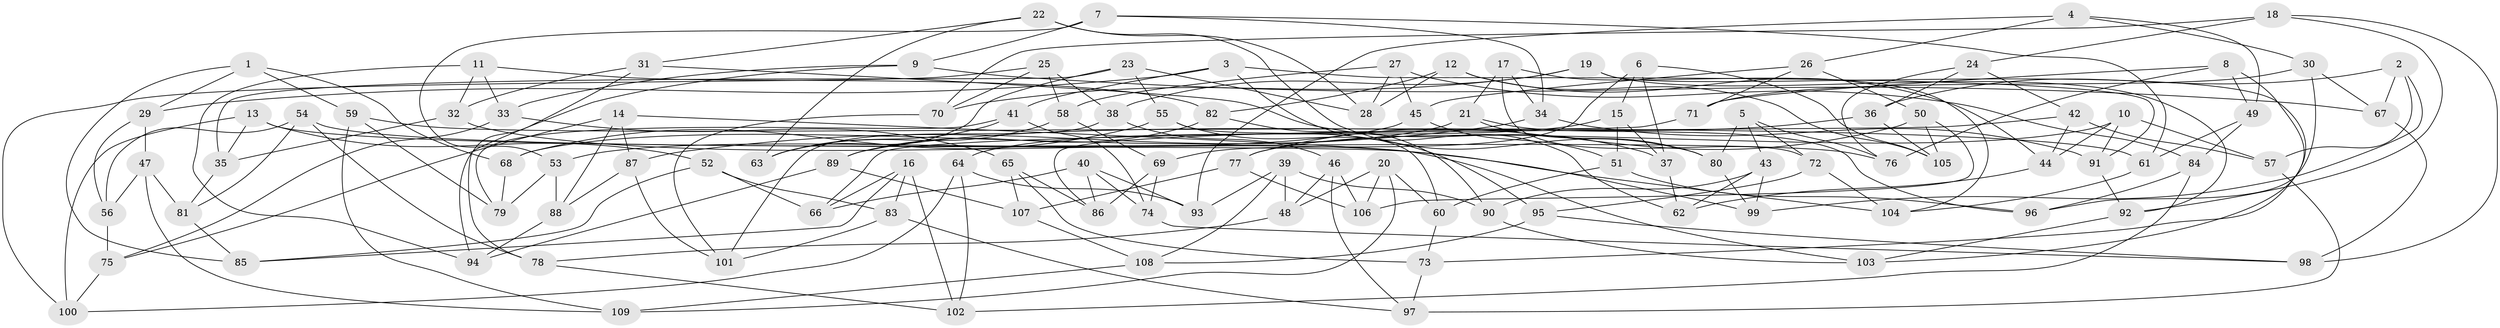 // Generated by graph-tools (version 1.1) at 2025/50/03/09/25 03:50:54]
// undirected, 109 vertices, 218 edges
graph export_dot {
graph [start="1"]
  node [color=gray90,style=filled];
  1;
  2;
  3;
  4;
  5;
  6;
  7;
  8;
  9;
  10;
  11;
  12;
  13;
  14;
  15;
  16;
  17;
  18;
  19;
  20;
  21;
  22;
  23;
  24;
  25;
  26;
  27;
  28;
  29;
  30;
  31;
  32;
  33;
  34;
  35;
  36;
  37;
  38;
  39;
  40;
  41;
  42;
  43;
  44;
  45;
  46;
  47;
  48;
  49;
  50;
  51;
  52;
  53;
  54;
  55;
  56;
  57;
  58;
  59;
  60;
  61;
  62;
  63;
  64;
  65;
  66;
  67;
  68;
  69;
  70;
  71;
  72;
  73;
  74;
  75;
  76;
  77;
  78;
  79;
  80;
  81;
  82;
  83;
  84;
  85;
  86;
  87;
  88;
  89;
  90;
  91;
  92;
  93;
  94;
  95;
  96;
  97;
  98;
  99;
  100;
  101;
  102;
  103;
  104;
  105;
  106;
  107;
  108;
  109;
  1 -- 68;
  1 -- 85;
  1 -- 59;
  1 -- 29;
  2 -- 36;
  2 -- 99;
  2 -- 57;
  2 -- 67;
  3 -- 29;
  3 -- 62;
  3 -- 91;
  3 -- 41;
  4 -- 26;
  4 -- 49;
  4 -- 30;
  4 -- 93;
  5 -- 72;
  5 -- 76;
  5 -- 43;
  5 -- 80;
  6 -- 37;
  6 -- 69;
  6 -- 105;
  6 -- 15;
  7 -- 61;
  7 -- 53;
  7 -- 34;
  7 -- 9;
  8 -- 73;
  8 -- 49;
  8 -- 76;
  8 -- 71;
  9 -- 94;
  9 -- 67;
  9 -- 33;
  10 -- 77;
  10 -- 44;
  10 -- 91;
  10 -- 57;
  11 -- 32;
  11 -- 94;
  11 -- 33;
  11 -- 82;
  12 -- 44;
  12 -- 105;
  12 -- 82;
  12 -- 28;
  13 -- 104;
  13 -- 100;
  13 -- 52;
  13 -- 35;
  14 -- 88;
  14 -- 87;
  14 -- 75;
  14 -- 103;
  15 -- 37;
  15 -- 64;
  15 -- 51;
  16 -- 66;
  16 -- 85;
  16 -- 83;
  16 -- 102;
  17 -- 72;
  17 -- 34;
  17 -- 104;
  17 -- 21;
  18 -- 92;
  18 -- 24;
  18 -- 70;
  18 -- 98;
  19 -- 38;
  19 -- 103;
  19 -- 70;
  19 -- 92;
  20 -- 48;
  20 -- 106;
  20 -- 60;
  20 -- 109;
  21 -- 68;
  21 -- 80;
  21 -- 96;
  22 -- 31;
  22 -- 80;
  22 -- 63;
  22 -- 28;
  23 -- 63;
  23 -- 35;
  23 -- 55;
  23 -- 28;
  24 -- 42;
  24 -- 76;
  24 -- 36;
  25 -- 70;
  25 -- 58;
  25 -- 38;
  25 -- 100;
  26 -- 71;
  26 -- 50;
  26 -- 45;
  27 -- 58;
  27 -- 45;
  27 -- 28;
  27 -- 84;
  29 -- 56;
  29 -- 47;
  30 -- 96;
  30 -- 67;
  30 -- 71;
  31 -- 37;
  31 -- 32;
  31 -- 78;
  32 -- 99;
  32 -- 35;
  33 -- 65;
  33 -- 75;
  34 -- 91;
  34 -- 87;
  35 -- 81;
  36 -- 89;
  36 -- 105;
  37 -- 62;
  38 -- 101;
  38 -- 46;
  39 -- 108;
  39 -- 48;
  39 -- 90;
  39 -- 93;
  40 -- 74;
  40 -- 93;
  40 -- 66;
  40 -- 86;
  41 -- 63;
  41 -- 79;
  41 -- 74;
  42 -- 57;
  42 -- 44;
  42 -- 66;
  43 -- 62;
  43 -- 99;
  43 -- 90;
  44 -- 62;
  45 -- 51;
  45 -- 53;
  46 -- 106;
  46 -- 48;
  46 -- 97;
  47 -- 109;
  47 -- 56;
  47 -- 81;
  48 -- 78;
  49 -- 84;
  49 -- 61;
  50 -- 106;
  50 -- 77;
  50 -- 105;
  51 -- 96;
  51 -- 60;
  52 -- 83;
  52 -- 66;
  52 -- 85;
  53 -- 88;
  53 -- 79;
  54 -- 78;
  54 -- 56;
  54 -- 76;
  54 -- 81;
  55 -- 60;
  55 -- 95;
  55 -- 68;
  56 -- 75;
  57 -- 97;
  58 -- 69;
  58 -- 63;
  59 -- 109;
  59 -- 61;
  59 -- 79;
  60 -- 73;
  61 -- 104;
  64 -- 102;
  64 -- 93;
  64 -- 100;
  65 -- 73;
  65 -- 107;
  65 -- 86;
  67 -- 98;
  68 -- 79;
  69 -- 86;
  69 -- 74;
  70 -- 101;
  71 -- 86;
  72 -- 104;
  72 -- 95;
  73 -- 97;
  74 -- 98;
  75 -- 100;
  77 -- 107;
  77 -- 106;
  78 -- 102;
  80 -- 99;
  81 -- 85;
  82 -- 90;
  82 -- 89;
  83 -- 97;
  83 -- 101;
  84 -- 96;
  84 -- 102;
  87 -- 88;
  87 -- 101;
  88 -- 94;
  89 -- 94;
  89 -- 107;
  90 -- 103;
  91 -- 92;
  92 -- 103;
  95 -- 108;
  95 -- 98;
  107 -- 108;
  108 -- 109;
}
